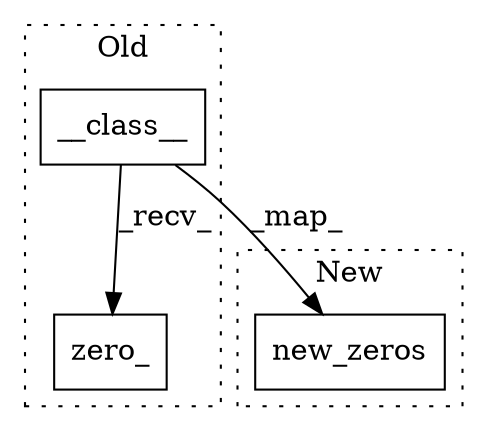 digraph G {
subgraph cluster0 {
1 [label="__class__" a="32" s="10755,10772" l="10,1" shape="box"];
3 [label="zero_" a="32" s="10774" l="7" shape="box"];
label = "Old";
style="dotted";
}
subgraph cluster1 {
2 [label="new_zeros" a="32" s="10757,10774" l="10,1" shape="box"];
label = "New";
style="dotted";
}
1 -> 3 [label="_recv_"];
1 -> 2 [label="_map_"];
}